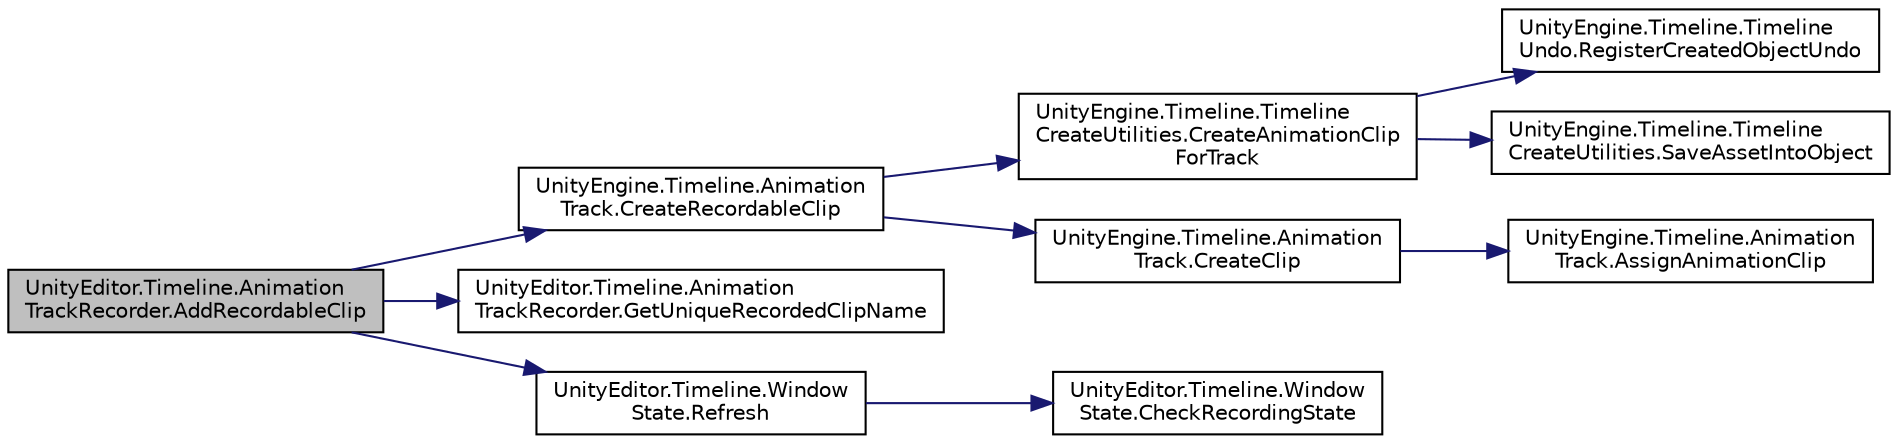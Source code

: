 digraph "UnityEditor.Timeline.AnimationTrackRecorder.AddRecordableClip"
{
 // LATEX_PDF_SIZE
  edge [fontname="Helvetica",fontsize="10",labelfontname="Helvetica",labelfontsize="10"];
  node [fontname="Helvetica",fontsize="10",shape=record];
  rankdir="LR";
  Node1 [label="UnityEditor.Timeline.Animation\lTrackRecorder.AddRecordableClip",height=0.2,width=0.4,color="black", fillcolor="grey75", style="filled", fontcolor="black",tooltip=" "];
  Node1 -> Node2 [color="midnightblue",fontsize="10",style="solid",fontname="Helvetica"];
  Node2 [label="UnityEngine.Timeline.Animation\lTrack.CreateRecordableClip",height=0.2,width=0.4,color="black", fillcolor="white", style="filled",URL="$class_unity_engine_1_1_timeline_1_1_animation_track.html#ad32f07442ffee64b07211ee7936ad149",tooltip="Creates a TimelineClip, AnimationPlayableAsset and an AnimationClip. Use this clip to record in a tim..."];
  Node2 -> Node3 [color="midnightblue",fontsize="10",style="solid",fontname="Helvetica"];
  Node3 [label="UnityEngine.Timeline.Timeline\lCreateUtilities.CreateAnimationClip\lForTrack",height=0.2,width=0.4,color="black", fillcolor="white", style="filled",URL="$class_unity_engine_1_1_timeline_1_1_timeline_create_utilities.html#a26d5ea9930b97e5a37098ff809adc52b",tooltip=" "];
  Node3 -> Node4 [color="midnightblue",fontsize="10",style="solid",fontname="Helvetica"];
  Node4 [label="UnityEngine.Timeline.Timeline\lUndo.RegisterCreatedObjectUndo",height=0.2,width=0.4,color="black", fillcolor="white", style="filled",URL="$class_unity_engine_1_1_timeline_1_1_timeline_undo.html#a00de6f820def7986ea36db84a4628f5e",tooltip=" "];
  Node3 -> Node5 [color="midnightblue",fontsize="10",style="solid",fontname="Helvetica"];
  Node5 [label="UnityEngine.Timeline.Timeline\lCreateUtilities.SaveAssetIntoObject",height=0.2,width=0.4,color="black", fillcolor="white", style="filled",URL="$class_unity_engine_1_1_timeline_1_1_timeline_create_utilities.html#a300b80877333ea7d68623ae21361fba2",tooltip=" "];
  Node2 -> Node6 [color="midnightblue",fontsize="10",style="solid",fontname="Helvetica"];
  Node6 [label="UnityEngine.Timeline.Animation\lTrack.CreateClip",height=0.2,width=0.4,color="black", fillcolor="white", style="filled",URL="$class_unity_engine_1_1_timeline_1_1_animation_track.html#aefc9321cfccc75e488a4ea6cc7a8a9ae",tooltip="Creates a TimelineClip on this track that uses an AnimationClip."];
  Node6 -> Node7 [color="midnightblue",fontsize="10",style="solid",fontname="Helvetica"];
  Node7 [label="UnityEngine.Timeline.Animation\lTrack.AssignAnimationClip",height=0.2,width=0.4,color="black", fillcolor="white", style="filled",URL="$class_unity_engine_1_1_timeline_1_1_animation_track.html#a2d9b4e5233b462910ce1b6c235128716",tooltip=" "];
  Node1 -> Node8 [color="midnightblue",fontsize="10",style="solid",fontname="Helvetica"];
  Node8 [label="UnityEditor.Timeline.Animation\lTrackRecorder.GetUniqueRecordedClipName",height=0.2,width=0.4,color="black", fillcolor="white", style="filled",URL="$class_unity_editor_1_1_timeline_1_1_animation_track_recorder.html#a025d52cd573004d95ad0daec992f0194",tooltip=" "];
  Node1 -> Node9 [color="midnightblue",fontsize="10",style="solid",fontname="Helvetica"];
  Node9 [label="UnityEditor.Timeline.Window\lState.Refresh",height=0.2,width=0.4,color="black", fillcolor="white", style="filled",URL="$class_unity_editor_1_1_timeline_1_1_window_state.html#a773c3585d8ee2c63765f06afa6536990",tooltip=" "];
  Node9 -> Node10 [color="midnightblue",fontsize="10",style="solid",fontname="Helvetica"];
  Node10 [label="UnityEditor.Timeline.Window\lState.CheckRecordingState",height=0.2,width=0.4,color="black", fillcolor="white", style="filled",URL="$class_unity_editor_1_1_timeline_1_1_window_state.html#afe83a6fd2e6916ff712417f5abbc4287",tooltip=" "];
}
